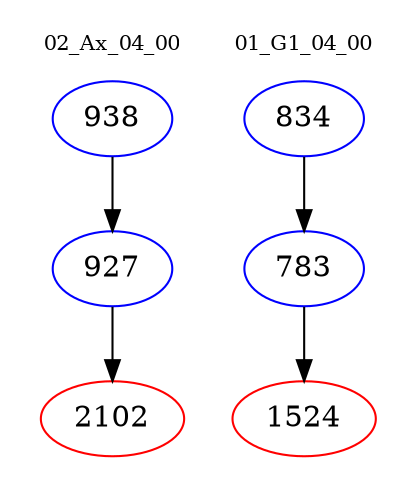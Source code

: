 digraph{
subgraph cluster_0 {
color = white
label = "02_Ax_04_00";
fontsize=10;
T0_938 [label="938", color="blue"]
T0_938 -> T0_927 [color="black"]
T0_927 [label="927", color="blue"]
T0_927 -> T0_2102 [color="black"]
T0_2102 [label="2102", color="red"]
}
subgraph cluster_1 {
color = white
label = "01_G1_04_00";
fontsize=10;
T1_834 [label="834", color="blue"]
T1_834 -> T1_783 [color="black"]
T1_783 [label="783", color="blue"]
T1_783 -> T1_1524 [color="black"]
T1_1524 [label="1524", color="red"]
}
}
